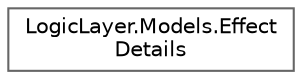 digraph "Graphical Class Hierarchy"
{
 // LATEX_PDF_SIZE
  bgcolor="transparent";
  edge [fontname=Helvetica,fontsize=10,labelfontname=Helvetica,labelfontsize=10];
  node [fontname=Helvetica,fontsize=10,shape=box,height=0.2,width=0.4];
  rankdir="LR";
  Node0 [id="Node000000",label="LogicLayer.Models.Effect\lDetails",height=0.2,width=0.4,color="grey40", fillcolor="white", style="filled",URL="$struct_logic_layer_1_1_models_1_1_effect_details.html",tooltip=" "];
}
